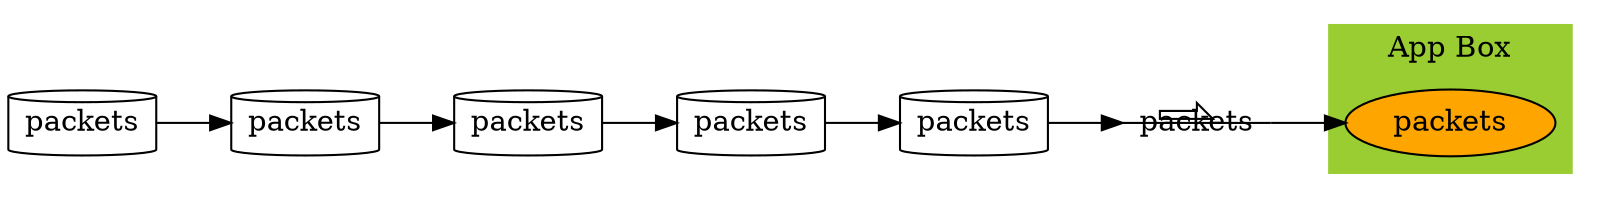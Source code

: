 digraph{
    rankdir=LR
    node[label="packets", shape=cylinder, style=filled, fillcolor=white, width=0.2, height=0.2]
    p1[label="packets"]
    p2[label="packets"]
    p3[label="packets"]
    p4[label="packets"]
    p5[label="packets"]
    network[shape="primersite"]
    subgraph cluster_app{ label="App Box" color=yellowgreen style=filled
        app[shape=ellipse, fillcolor=orange, style=filled]
    }
    
p1->p2->p3->p4->p5 -> network -> app
}